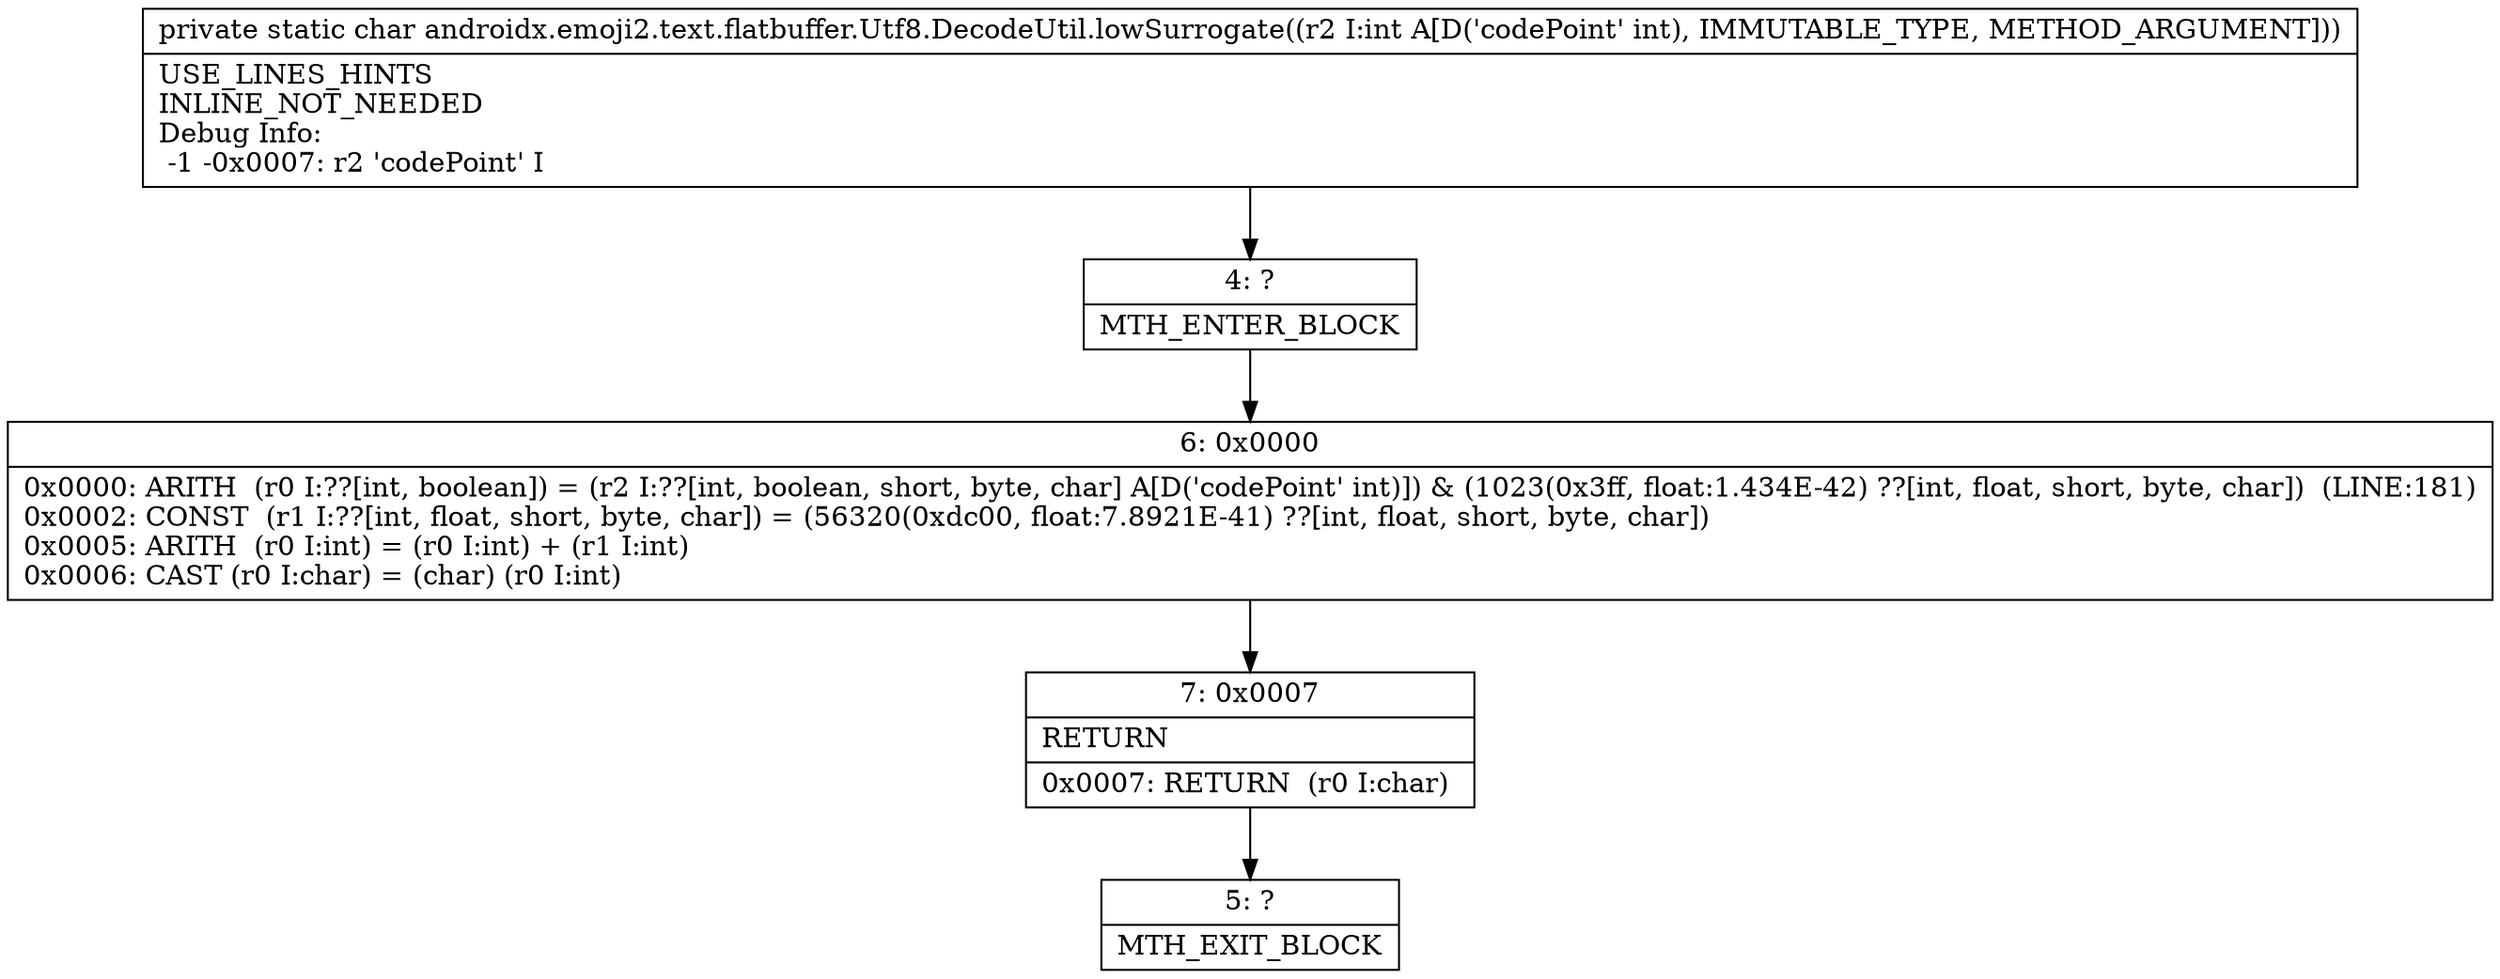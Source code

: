 digraph "CFG forandroidx.emoji2.text.flatbuffer.Utf8.DecodeUtil.lowSurrogate(I)C" {
Node_4 [shape=record,label="{4\:\ ?|MTH_ENTER_BLOCK\l}"];
Node_6 [shape=record,label="{6\:\ 0x0000|0x0000: ARITH  (r0 I:??[int, boolean]) = (r2 I:??[int, boolean, short, byte, char] A[D('codePoint' int)]) & (1023(0x3ff, float:1.434E\-42) ??[int, float, short, byte, char])  (LINE:181)\l0x0002: CONST  (r1 I:??[int, float, short, byte, char]) = (56320(0xdc00, float:7.8921E\-41) ??[int, float, short, byte, char]) \l0x0005: ARITH  (r0 I:int) = (r0 I:int) + (r1 I:int) \l0x0006: CAST (r0 I:char) = (char) (r0 I:int) \l}"];
Node_7 [shape=record,label="{7\:\ 0x0007|RETURN\l|0x0007: RETURN  (r0 I:char) \l}"];
Node_5 [shape=record,label="{5\:\ ?|MTH_EXIT_BLOCK\l}"];
MethodNode[shape=record,label="{private static char androidx.emoji2.text.flatbuffer.Utf8.DecodeUtil.lowSurrogate((r2 I:int A[D('codePoint' int), IMMUTABLE_TYPE, METHOD_ARGUMENT]))  | USE_LINES_HINTS\lINLINE_NOT_NEEDED\lDebug Info:\l  \-1 \-0x0007: r2 'codePoint' I\l}"];
MethodNode -> Node_4;Node_4 -> Node_6;
Node_6 -> Node_7;
Node_7 -> Node_5;
}

